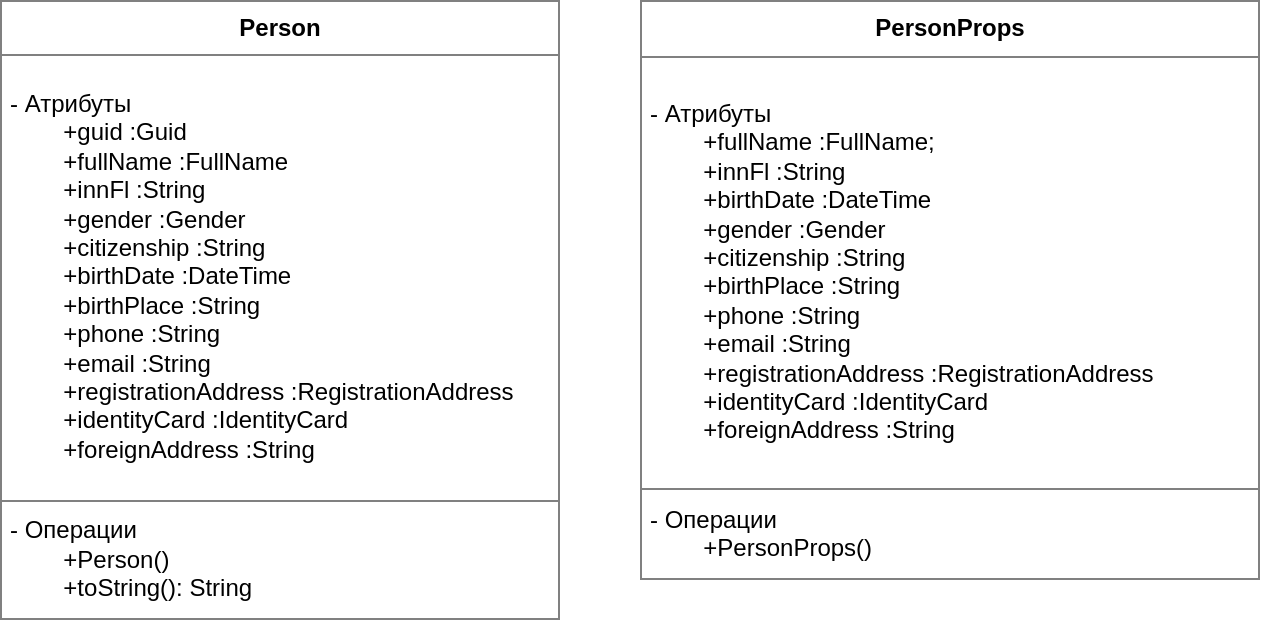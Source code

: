 <mxfile version="15.5.4" type="embed"><diagram name="Страница — 1" id="tbOIxJSjf98ErPQlKuzX"><mxGraphModel dx="1284" dy="784" grid="1" gridSize="10" guides="1" tooltips="1" connect="1" arrows="1" fold="1" page="1" pageScale="1" pageWidth="850" pageHeight="1100" math="0" shadow="0"><root><mxCell id="0"/><mxCell id="1" parent="0"/><mxCell id="OjWLoKDLnoYMerwaI-ns-1" value="&lt;table border=&quot;1&quot; width=&quot;100%&quot; height=&quot;100%&quot; cellpadding=&quot;4&quot; style=&quot;width:100%;height:100%;border-collapse:collapse;&quot;&gt;&lt;tbody&gt;&lt;tr&gt;&lt;th align=&quot;center&quot;&gt;&lt;b&gt;Person&lt;/b&gt;&lt;/th&gt;&lt;/tr&gt;&lt;tr align=&quot;left&quot;&gt;&lt;td&gt;- Атрибуты&lt;br&gt;&lt;span style=&quot;white-space: pre;&quot;&gt;&#9;&lt;/span&gt;+guid :Guid&lt;br&gt;&lt;span style=&quot;white-space: pre;&quot;&gt;&#9;&lt;/span&gt;+fullName :FullName&lt;br&gt;&lt;span style=&quot;white-space: pre;&quot;&gt;&#9;&lt;/span&gt;+innFl :String&lt;br&gt;&lt;span style=&quot;white-space: pre;&quot;&gt;&#9;&lt;/span&gt;+gender :Gender&lt;br&gt;&lt;span style=&quot;white-space: pre;&quot;&gt;&#9;&lt;/span&gt;+citizenship :String&lt;br&gt;&lt;span style=&quot;white-space: pre;&quot;&gt;&#9;&lt;/span&gt;+birthDate :DateTime&lt;br&gt;&lt;span style=&quot;white-space: pre;&quot;&gt;&#9;&lt;/span&gt;+birthPlace :String&lt;br&gt;&lt;span style=&quot;white-space: pre;&quot;&gt;&#9;&lt;/span&gt;+phone :String&lt;br&gt;&lt;span style=&quot;white-space: pre;&quot;&gt;&#9;&lt;/span&gt;+email :String&lt;br&gt;&lt;span style=&quot;white-space: pre;&quot;&gt;&#9;&lt;/span&gt;+registrationAddress :RegistrationAddress&lt;br&gt;&lt;span style=&quot;white-space: pre;&quot;&gt;&#9;&lt;/span&gt;+identityCard :IdentityCard &lt;br&gt;&lt;span style=&quot;white-space: pre;&quot;&gt;&#9;&lt;/span&gt;+foreignAddress :String&lt;br&gt;&lt;/td&gt;&lt;/tr&gt;&lt;tr&gt;&lt;td&gt;- Операции&lt;br&gt;&lt;div align=&quot;left&quot;&gt;&lt;span style=&quot;white-space: pre;&quot;&gt;&#9;&lt;/span&gt;+Person()&lt;br&gt;&lt;span style=&quot;white-space: pre;&quot;&gt;&#9;&lt;/span&gt;+toString(): String&lt;br&gt;&lt;/div&gt;&lt;/td&gt;&lt;/tr&gt;&lt;/tbody&gt;&lt;/table&gt;" style="text;html=1;whiteSpace=wrap;strokeColor=none;fillColor=none;overflow=fill;strokeWidth=1;" parent="1" vertex="1"><mxGeometry x="10" y="10" width="280" height="310" as="geometry"/></mxCell><mxCell id="8" value="&lt;table border=&quot;1&quot; width=&quot;100%&quot; height=&quot;100%&quot; cellpadding=&quot;4&quot; style=&quot;width:100%;height:100%;border-collapse:collapse;&quot;&gt;&lt;tbody&gt;&lt;tr&gt;&lt;th align=&quot;center&quot;&gt;&lt;b&gt;PersonProps&lt;/b&gt;&lt;/th&gt;&lt;/tr&gt;&lt;tr align=&quot;left&quot;&gt;&lt;td&gt;- Атрибуты&lt;br&gt;&lt;span style=&quot;white-space: pre;&quot;&gt;&#9;&lt;/span&gt;+fullName :FullName;&lt;br&gt;&lt;span style=&quot;white-space: pre;&quot;&gt;&#9;&lt;/span&gt;&lt;span style=&quot;white-space: pre;&quot;&gt;&lt;/span&gt;+innFl :String&lt;br&gt;&lt;span style=&quot;white-space: pre;&quot;&gt;&#9;&lt;/span&gt;+birthDate :DateTime&lt;br&gt;&lt;span style=&quot;white-space: pre;&quot;&gt;&#9;&lt;/span&gt;+gender :Gender&lt;br&gt;&lt;span style=&quot;white-space: pre;&quot;&gt;&#9;&lt;/span&gt;+citizenship :String&lt;br&gt;&lt;span style=&quot;white-space: pre;&quot;&gt;&#9;&lt;/span&gt;+birthPlace :String&lt;br&gt;&lt;span style=&quot;white-space: pre;&quot;&gt;&#9;&lt;/span&gt;+phone :String&lt;br&gt;&lt;span style=&quot;white-space: pre;&quot;&gt;&#9;&lt;/span&gt;+email :String&lt;br&gt;&lt;span style=&quot;white-space: pre;&quot;&gt;&#9;&lt;/span&gt;+registrationAddress :RegistrationAddress&lt;br&gt;&lt;span style=&quot;white-space: pre;&quot;&gt;&#9;&lt;/span&gt;+identityCard :IdentityCard &lt;br&gt;&lt;span style=&quot;white-space: pre;&quot;&gt;&#9;&lt;/span&gt;+foreignAddress :String&lt;/td&gt;&lt;/tr&gt;&lt;tr&gt;&lt;td&gt;- Операции&lt;br&gt;&lt;div align=&quot;left&quot;&gt;&lt;span style=&quot;white-space: pre;&quot;&gt;&#9;&lt;/span&gt;+PersonProps()&lt;br&gt;&lt;/div&gt;&lt;/td&gt;&lt;/tr&gt;&lt;/tbody&gt;&lt;/table&gt;" style="text;html=1;whiteSpace=wrap;strokeColor=none;fillColor=none;overflow=fill;strokeWidth=1;" vertex="1" parent="1"><mxGeometry x="330" y="10" width="310" height="290" as="geometry"/></mxCell></root></mxGraphModel></diagram></mxfile>
